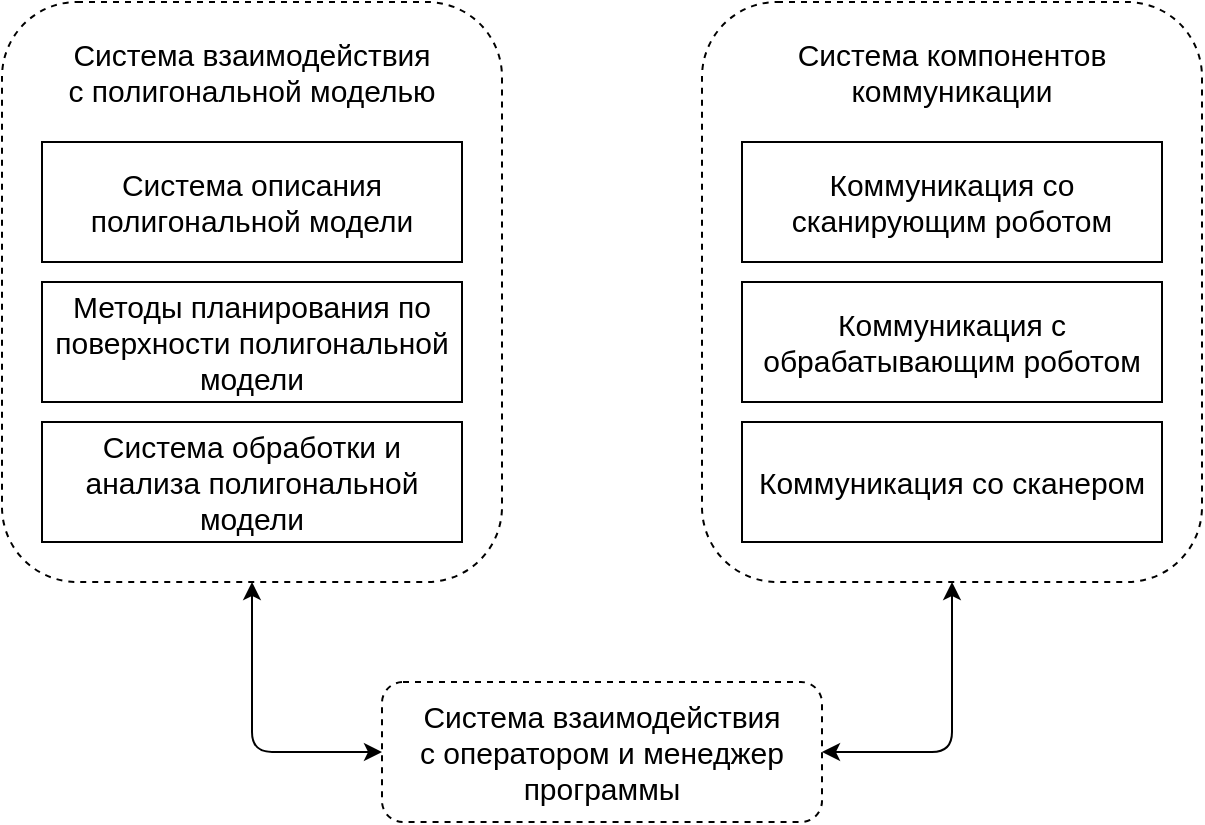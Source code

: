 <mxfile version="13.9.8" type="github"><diagram id="x5IhOLzhu2c0zlsHiRv0" name="Page-1"><mxGraphModel dx="1038" dy="580" grid="1" gridSize="10" guides="1" tooltips="1" connect="1" arrows="1" fold="1" page="1" pageScale="1" pageWidth="827" pageHeight="1169" math="0" shadow="0"><root><mxCell id="0"/><mxCell id="1" parent="0"/><mxCell id="uUHZHftH9uNfdW7t_xyE-1" value="" style="rounded=1;whiteSpace=wrap;html=1;dashed=1;" vertex="1" parent="1"><mxGeometry x="560" y="50" width="250" height="290" as="geometry"/></mxCell><mxCell id="uUHZHftH9uNfdW7t_xyE-3" value="Система компонентов коммуникации" style="text;html=1;strokeColor=none;fillColor=none;align=center;verticalAlign=middle;whiteSpace=wrap;rounded=0;fontSize=15;" vertex="1" parent="1"><mxGeometry x="590" y="60" width="190" height="50" as="geometry"/></mxCell><mxCell id="uUHZHftH9uNfdW7t_xyE-4" value="Коммуникация со сканирующим роботом" style="rounded=0;whiteSpace=wrap;html=1;fontSize=15;" vertex="1" parent="1"><mxGeometry x="580" y="120" width="210" height="60" as="geometry"/></mxCell><mxCell id="uUHZHftH9uNfdW7t_xyE-5" value="Коммуникация с обрабатывающим роботом" style="rounded=0;whiteSpace=wrap;html=1;fontSize=15;" vertex="1" parent="1"><mxGeometry x="580" y="190" width="210" height="60" as="geometry"/></mxCell><mxCell id="uUHZHftH9uNfdW7t_xyE-6" value="Коммуникация со сканером" style="rounded=0;whiteSpace=wrap;html=1;fontSize=15;" vertex="1" parent="1"><mxGeometry x="580" y="260" width="210" height="60" as="geometry"/></mxCell><mxCell id="uUHZHftH9uNfdW7t_xyE-7" value="" style="rounded=1;whiteSpace=wrap;html=1;dashed=1;" vertex="1" parent="1"><mxGeometry x="210" y="50" width="250" height="290" as="geometry"/></mxCell><mxCell id="uUHZHftH9uNfdW7t_xyE-8" value="Система взаимодействия с полигональной моделью" style="text;html=1;strokeColor=none;fillColor=none;align=center;verticalAlign=middle;whiteSpace=wrap;rounded=0;fontSize=15;" vertex="1" parent="1"><mxGeometry x="240" y="60" width="190" height="50" as="geometry"/></mxCell><mxCell id="uUHZHftH9uNfdW7t_xyE-9" value="Система обработки и анализа полигональной модели" style="rounded=0;whiteSpace=wrap;html=1;fontSize=15;" vertex="1" parent="1"><mxGeometry x="230" y="260" width="210" height="60" as="geometry"/></mxCell><mxCell id="uUHZHftH9uNfdW7t_xyE-10" value="Методы планирования по поверхности полигональной модели" style="rounded=0;whiteSpace=wrap;html=1;fontSize=15;" vertex="1" parent="1"><mxGeometry x="230" y="190" width="210" height="60" as="geometry"/></mxCell><mxCell id="uUHZHftH9uNfdW7t_xyE-12" value="Система описания полигональной модели" style="rounded=0;whiteSpace=wrap;html=1;fontSize=15;" vertex="1" parent="1"><mxGeometry x="230" y="120" width="210" height="60" as="geometry"/></mxCell><mxCell id="uUHZHftH9uNfdW7t_xyE-13" value="" style="rounded=1;whiteSpace=wrap;html=1;dashed=1;" vertex="1" parent="1"><mxGeometry x="400" y="390" width="220" height="70" as="geometry"/></mxCell><mxCell id="uUHZHftH9uNfdW7t_xyE-14" value="Система взаимодействия с оператором и менеджер программы" style="text;html=1;strokeColor=none;fillColor=none;align=center;verticalAlign=middle;whiteSpace=wrap;rounded=0;fontSize=15;" vertex="1" parent="1"><mxGeometry x="415" y="400" width="190" height="50" as="geometry"/></mxCell><mxCell id="uUHZHftH9uNfdW7t_xyE-19" value="" style="endArrow=classic;startArrow=classic;html=1;fontSize=15;entryX=0;entryY=0.5;entryDx=0;entryDy=0;exitX=0.5;exitY=1;exitDx=0;exitDy=0;" edge="1" parent="1" source="uUHZHftH9uNfdW7t_xyE-7" target="uUHZHftH9uNfdW7t_xyE-13"><mxGeometry width="50" height="50" relative="1" as="geometry"><mxPoint x="240" y="430" as="sourcePoint"/><mxPoint x="290" y="380" as="targetPoint"/><Array as="points"><mxPoint x="335" y="425"/></Array></mxGeometry></mxCell><mxCell id="uUHZHftH9uNfdW7t_xyE-20" value="" style="endArrow=classic;startArrow=classic;html=1;fontSize=15;exitX=1;exitY=0.5;exitDx=0;exitDy=0;entryX=0.5;entryY=1;entryDx=0;entryDy=0;" edge="1" parent="1" source="uUHZHftH9uNfdW7t_xyE-13" target="uUHZHftH9uNfdW7t_xyE-1"><mxGeometry width="50" height="50" relative="1" as="geometry"><mxPoint x="680" y="430" as="sourcePoint"/><mxPoint x="730" y="380" as="targetPoint"/><Array as="points"><mxPoint x="685" y="425"/></Array></mxGeometry></mxCell></root></mxGraphModel></diagram></mxfile>